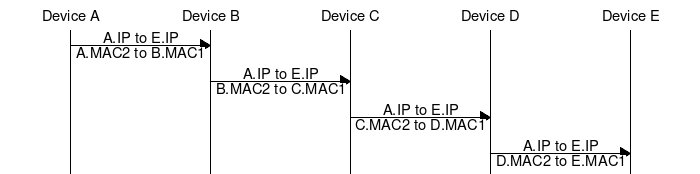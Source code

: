 msc {
 arcgradient = 0, width=700;

 N1[label="Device A"], 
 N2[label="Device B"],
 N3[label="Device C"],
 N4[label="Device D"],
 N5[label="Device E"];

 N1 => N2 [label="A.IP to E.IP\nA.MAC2 to B.MAC1"];
 N2 => N3 [label="A.IP to E.IP\nB.MAC2 to C.MAC1"];
 N3 => N4 [label="A.IP to E.IP\nC.MAC2 to D.MAC1"];
 N4 => N5 [label="A.IP to E.IP\nD.MAC2 to E.MAC1"];
 
}

